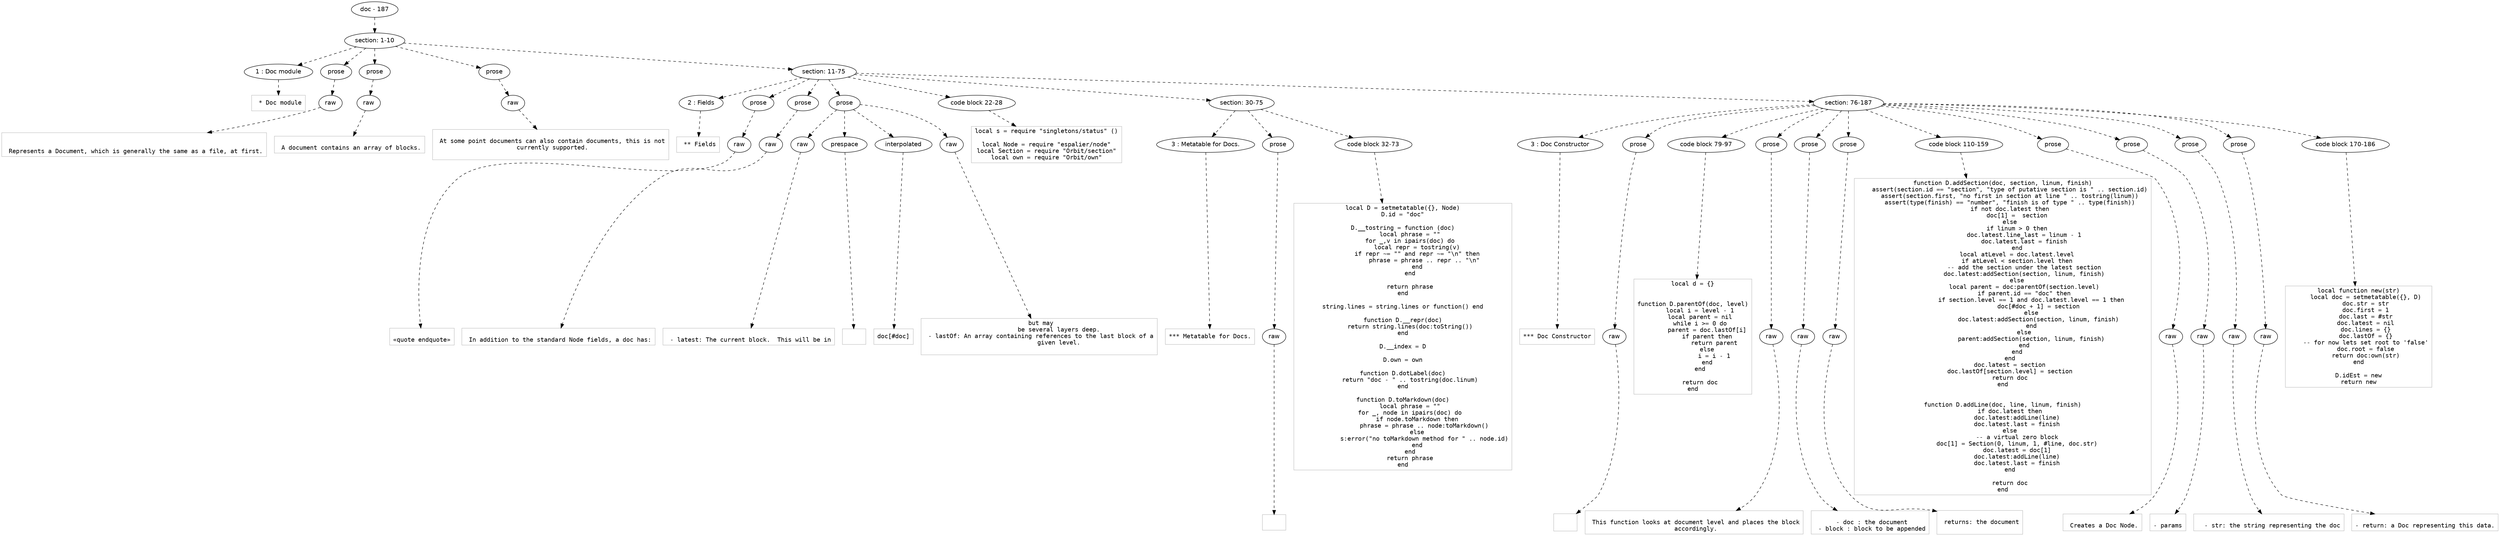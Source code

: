 digraph lpegNode {

node [fontname=Helvetica]
edge [style=dashed]

doc_0 [label="doc - 187"]


doc_0 -> { section_1}
{rank=same; section_1}

section_1 [label="section: 1-10"]


// END RANK doc_0

section_1 -> { header_2 prose_3 prose_4 prose_5 section_6}
{rank=same; header_2 prose_3 prose_4 prose_5 section_6}

header_2 [label="1 : Doc module"]

prose_3 [label="prose"]

prose_4 [label="prose"]

prose_5 [label="prose"]

section_6 [label="section: 11-75"]


// END RANK section_1

header_2 -> leaf_7
leaf_7  [color=Gray,shape=rectangle,fontname=Inconsolata,label=" * Doc module"]
// END RANK header_2

prose_3 -> { raw_8}
{rank=same; raw_8}

raw_8 [label="raw"]


// END RANK prose_3

raw_8 -> leaf_9
leaf_9  [color=Gray,shape=rectangle,fontname=Inconsolata,label="

 Represents a Document, which is generally the same as a file, at first.
"]
// END RANK raw_8

prose_4 -> { raw_10}
{rank=same; raw_10}

raw_10 [label="raw"]


// END RANK prose_4

raw_10 -> leaf_11
leaf_11  [color=Gray,shape=rectangle,fontname=Inconsolata,label="
 A document contains an array of blocks.
"]
// END RANK raw_10

prose_5 -> { raw_12}
{rank=same; raw_12}

raw_12 [label="raw"]


// END RANK prose_5

raw_12 -> leaf_13
leaf_13  [color=Gray,shape=rectangle,fontname=Inconsolata,label="
 At some point documents can also contain documents, this is not
 currently supported.

"]
// END RANK raw_12

section_6 -> { header_14 prose_15 prose_16 prose_17 codeblock_18 section_19 section_20}
{rank=same; header_14 prose_15 prose_16 prose_17 codeblock_18 section_19 section_20}

header_14 [label="2 : Fields"]

prose_15 [label="prose"]

prose_16 [label="prose"]

prose_17 [label="prose"]

codeblock_18 [label="code block 22-28"]

section_19 [label="section: 30-75"]

section_20 [label="section: 76-187"]


// END RANK section_6

header_14 -> leaf_21
leaf_21  [color=Gray,shape=rectangle,fontname=Inconsolata,label=" ** Fields"]
// END RANK header_14

prose_15 -> { raw_22}
{rank=same; raw_22}

raw_22 [label="raw"]


// END RANK prose_15

raw_22 -> leaf_23
leaf_23  [color=Gray,shape=rectangle,fontname=Inconsolata,label="
«quote endquote»
"]
// END RANK raw_22

prose_16 -> { raw_24}
{rank=same; raw_24}

raw_24 [label="raw"]


// END RANK prose_16

raw_24 -> leaf_25
leaf_25  [color=Gray,shape=rectangle,fontname=Inconsolata,label="
 In addition to the standard Node fields, a doc has:
"]
// END RANK raw_24

prose_17 -> { raw_26 prespace_27 interpolated_28 raw_29}
{rank=same; raw_26 prespace_27 interpolated_28 raw_29}

raw_26 [label="raw"]

prespace_27 [label="prespace"]

interpolated_28 [label="interpolated"]

raw_29 [label="raw"]


// END RANK prose_17

raw_26 -> leaf_30
leaf_30  [color=Gray,shape=rectangle,fontname=Inconsolata,label="
 - latest: The current block.  This will be in"]
// END RANK raw_26

prespace_27 -> leaf_31
leaf_31  [color=Gray,shape=rectangle,fontname=Inconsolata,label=" "]
// END RANK prespace_27

interpolated_28 -> leaf_32
leaf_32  [color=Gray,shape=rectangle,fontname=Inconsolata,label="doc[#doc]"]
// END RANK interpolated_28

raw_29 -> leaf_33
leaf_33  [color=Gray,shape=rectangle,fontname=Inconsolata,label=" but may
           be several layers deep.
 - lastOf: An array containing references to the last block of a
           given level.

"]
// END RANK raw_29

codeblock_18 -> leaf_34
leaf_34  [color=Gray,shape=rectangle,fontname=Inconsolata,label="local s = require \"singletons/status\" ()

local Node = require \"espalier/node\"
local Section = require \"Orbit/section\"
local own = require \"Orbit/own\""]
// END RANK codeblock_18

section_19 -> { header_35 prose_36 codeblock_37}
{rank=same; header_35 prose_36 codeblock_37}

header_35 [label="3 : Metatable for Docs."]

prose_36 [label="prose"]

codeblock_37 [label="code block 32-73"]


// END RANK section_19

header_35 -> leaf_38
leaf_38  [color=Gray,shape=rectangle,fontname=Inconsolata,label="*** Metatable for Docs."]
// END RANK header_35

prose_36 -> { raw_39}
{rank=same; raw_39}

raw_39 [label="raw"]


// END RANK prose_36

raw_39 -> leaf_40
leaf_40  [color=Gray,shape=rectangle,fontname=Inconsolata,label="
"]
// END RANK raw_39

codeblock_37 -> leaf_41
leaf_41  [color=Gray,shape=rectangle,fontname=Inconsolata,label="local D = setmetatable({}, Node)
D.id = \"doc\"

D.__tostring = function (doc)
    local phrase = \"\"
    for _,v in ipairs(doc) do
        local repr = tostring(v)
        if repr ~= \"\" and repr ~= \"\\n\" then
            phrase = phrase .. repr .. \"\\n\"
        end
    end

    return phrase
end

string.lines = string.lines or function() end

function D.__repr(doc)
    return string.lines(doc:toString())
end

D.__index = D

D.own = own

function D.dotLabel(doc)
    return \"doc - \" .. tostring(doc.linum)
end

function D.toMarkdown(doc)
    local phrase = \"\"
    for _, node in ipairs(doc) do
        if node.toMarkdown then
            phrase = phrase .. node:toMarkdown()
        else
            s:error(\"no toMarkdown method for \" .. node.id)
        end
    end
    return phrase
end"]
// END RANK codeblock_37

section_20 -> { header_42 prose_43 codeblock_44 prose_45 prose_46 prose_47 codeblock_48 prose_49 prose_50 prose_51 prose_52 codeblock_53}
{rank=same; header_42 prose_43 codeblock_44 prose_45 prose_46 prose_47 codeblock_48 prose_49 prose_50 prose_51 prose_52 codeblock_53}

header_42 [label="3 : Doc Constructor"]

prose_43 [label="prose"]

codeblock_44 [label="code block 79-97"]

prose_45 [label="prose"]

prose_46 [label="prose"]

prose_47 [label="prose"]

codeblock_48 [label="code block 110-159"]

prose_49 [label="prose"]

prose_50 [label="prose"]

prose_51 [label="prose"]

prose_52 [label="prose"]

codeblock_53 [label="code block 170-186"]


// END RANK section_20

header_42 -> leaf_54
leaf_54  [color=Gray,shape=rectangle,fontname=Inconsolata,label="*** Doc Constructor"]
// END RANK header_42

prose_43 -> { raw_55}
{rank=same; raw_55}

raw_55 [label="raw"]


// END RANK prose_43

raw_55 -> leaf_56
leaf_56  [color=Gray,shape=rectangle,fontname=Inconsolata,label="

"]
// END RANK raw_55

codeblock_44 -> leaf_57
leaf_57  [color=Gray,shape=rectangle,fontname=Inconsolata,label="local d = {}


function D.parentOf(doc, level)
    local i = level - 1
    local parent = nil
    while i >= 0 do
        parent = doc.lastOf[i]
        if parent then
            return parent
        else
            i = i - 1
        end
    end

    return doc
end"]
// END RANK codeblock_44

prose_45 -> { raw_58}
{rank=same; raw_58}

raw_58 [label="raw"]


// END RANK prose_45

raw_58 -> leaf_59
leaf_59  [color=Gray,shape=rectangle,fontname=Inconsolata,label="
 This function looks at document level and places the block
 accordingly.
"]
// END RANK raw_58

prose_46 -> { raw_60}
{rank=same; raw_60}

raw_60 [label="raw"]


// END RANK prose_46

raw_60 -> leaf_61
leaf_61  [color=Gray,shape=rectangle,fontname=Inconsolata,label="
 - doc : the document
 - block : block to be appended
"]
// END RANK raw_60

prose_47 -> { raw_62}
{rank=same; raw_62}

raw_62 [label="raw"]


// END RANK prose_47

raw_62 -> leaf_63
leaf_63  [color=Gray,shape=rectangle,fontname=Inconsolata,label="
 returns: the document

"]
// END RANK raw_62

codeblock_48 -> leaf_64
leaf_64  [color=Gray,shape=rectangle,fontname=Inconsolata,label="function D.addSection(doc, section, linum, finish)
    assert(section.id == \"section\", \"type of putative section is \" .. section.id)
    assert(section.first, \"no first in section at line \" .. tostring(linum))
    assert(type(finish) == \"number\", \"finish is of type \" .. type(finish))
    if not doc.latest then
        doc[1] =  section
    else
        if linum > 0 then
            doc.latest.line_last = linum - 1
            doc.latest.last = finish
        end
        local atLevel = doc.latest.level
        if atLevel < section.level then
            -- add the section under the latest section
            doc.latest:addSection(section, linum, finish)
        else
            local parent = doc:parentOf(section.level)
            if parent.id == \"doc\" then
                if section.level == 1 and doc.latest.level == 1 then
                    doc[#doc + 1] = section
                else
                    doc.latest:addSection(section, linum, finish)
                end
            else
                parent:addSection(section, linum, finish)
            end
        end
    end
    doc.latest = section
    doc.lastOf[section.level] = section
    return doc
end


function D.addLine(doc, line, linum, finish)
    if doc.latest then
        doc.latest:addLine(line)
        doc.latest.last = finish
    else
        -- a virtual zero block
        doc[1] = Section(0, linum, 1, #line, doc.str)
        doc.latest = doc[1]
        doc.latest:addLine(line)
        doc.latest.last = finish
    end

    return doc
end"]
// END RANK codeblock_48

prose_49 -> { raw_65}
{rank=same; raw_65}

raw_65 [label="raw"]


// END RANK prose_49

raw_65 -> leaf_66
leaf_66  [color=Gray,shape=rectangle,fontname=Inconsolata,label="
 Creates a Doc Node.
"]
// END RANK raw_65

prose_50 -> { raw_67}
{rank=same; raw_67}

raw_67 [label="raw"]


// END RANK prose_50

raw_67 -> leaf_68
leaf_68  [color=Gray,shape=rectangle,fontname=Inconsolata,label="
- params
"]
// END RANK raw_67

prose_51 -> { raw_69}
{rank=same; raw_69}

raw_69 [label="raw"]


// END RANK prose_51

raw_69 -> leaf_70
leaf_70  [color=Gray,shape=rectangle,fontname=Inconsolata,label="
  - str: the string representing the doc
"]
// END RANK raw_69

prose_52 -> { raw_71}
{rank=same; raw_71}

raw_71 [label="raw"]


// END RANK prose_52

raw_71 -> leaf_72
leaf_72  [color=Gray,shape=rectangle,fontname=Inconsolata,label="
- return: a Doc representing this data.
"]
// END RANK raw_71

codeblock_53 -> leaf_73
leaf_73  [color=Gray,shape=rectangle,fontname=Inconsolata,label="local function new(str)
    local doc = setmetatable({}, D)
    doc.str = str
    doc.first = 1
    doc.last = #str
    doc.latest = nil
    doc.lines = {}
    doc.lastOf = {}
    -- for now lets set root to 'false'
    doc.root = false
    return doc:own(str)
end

D.idEst = new
return new"]
// END RANK codeblock_53


}
